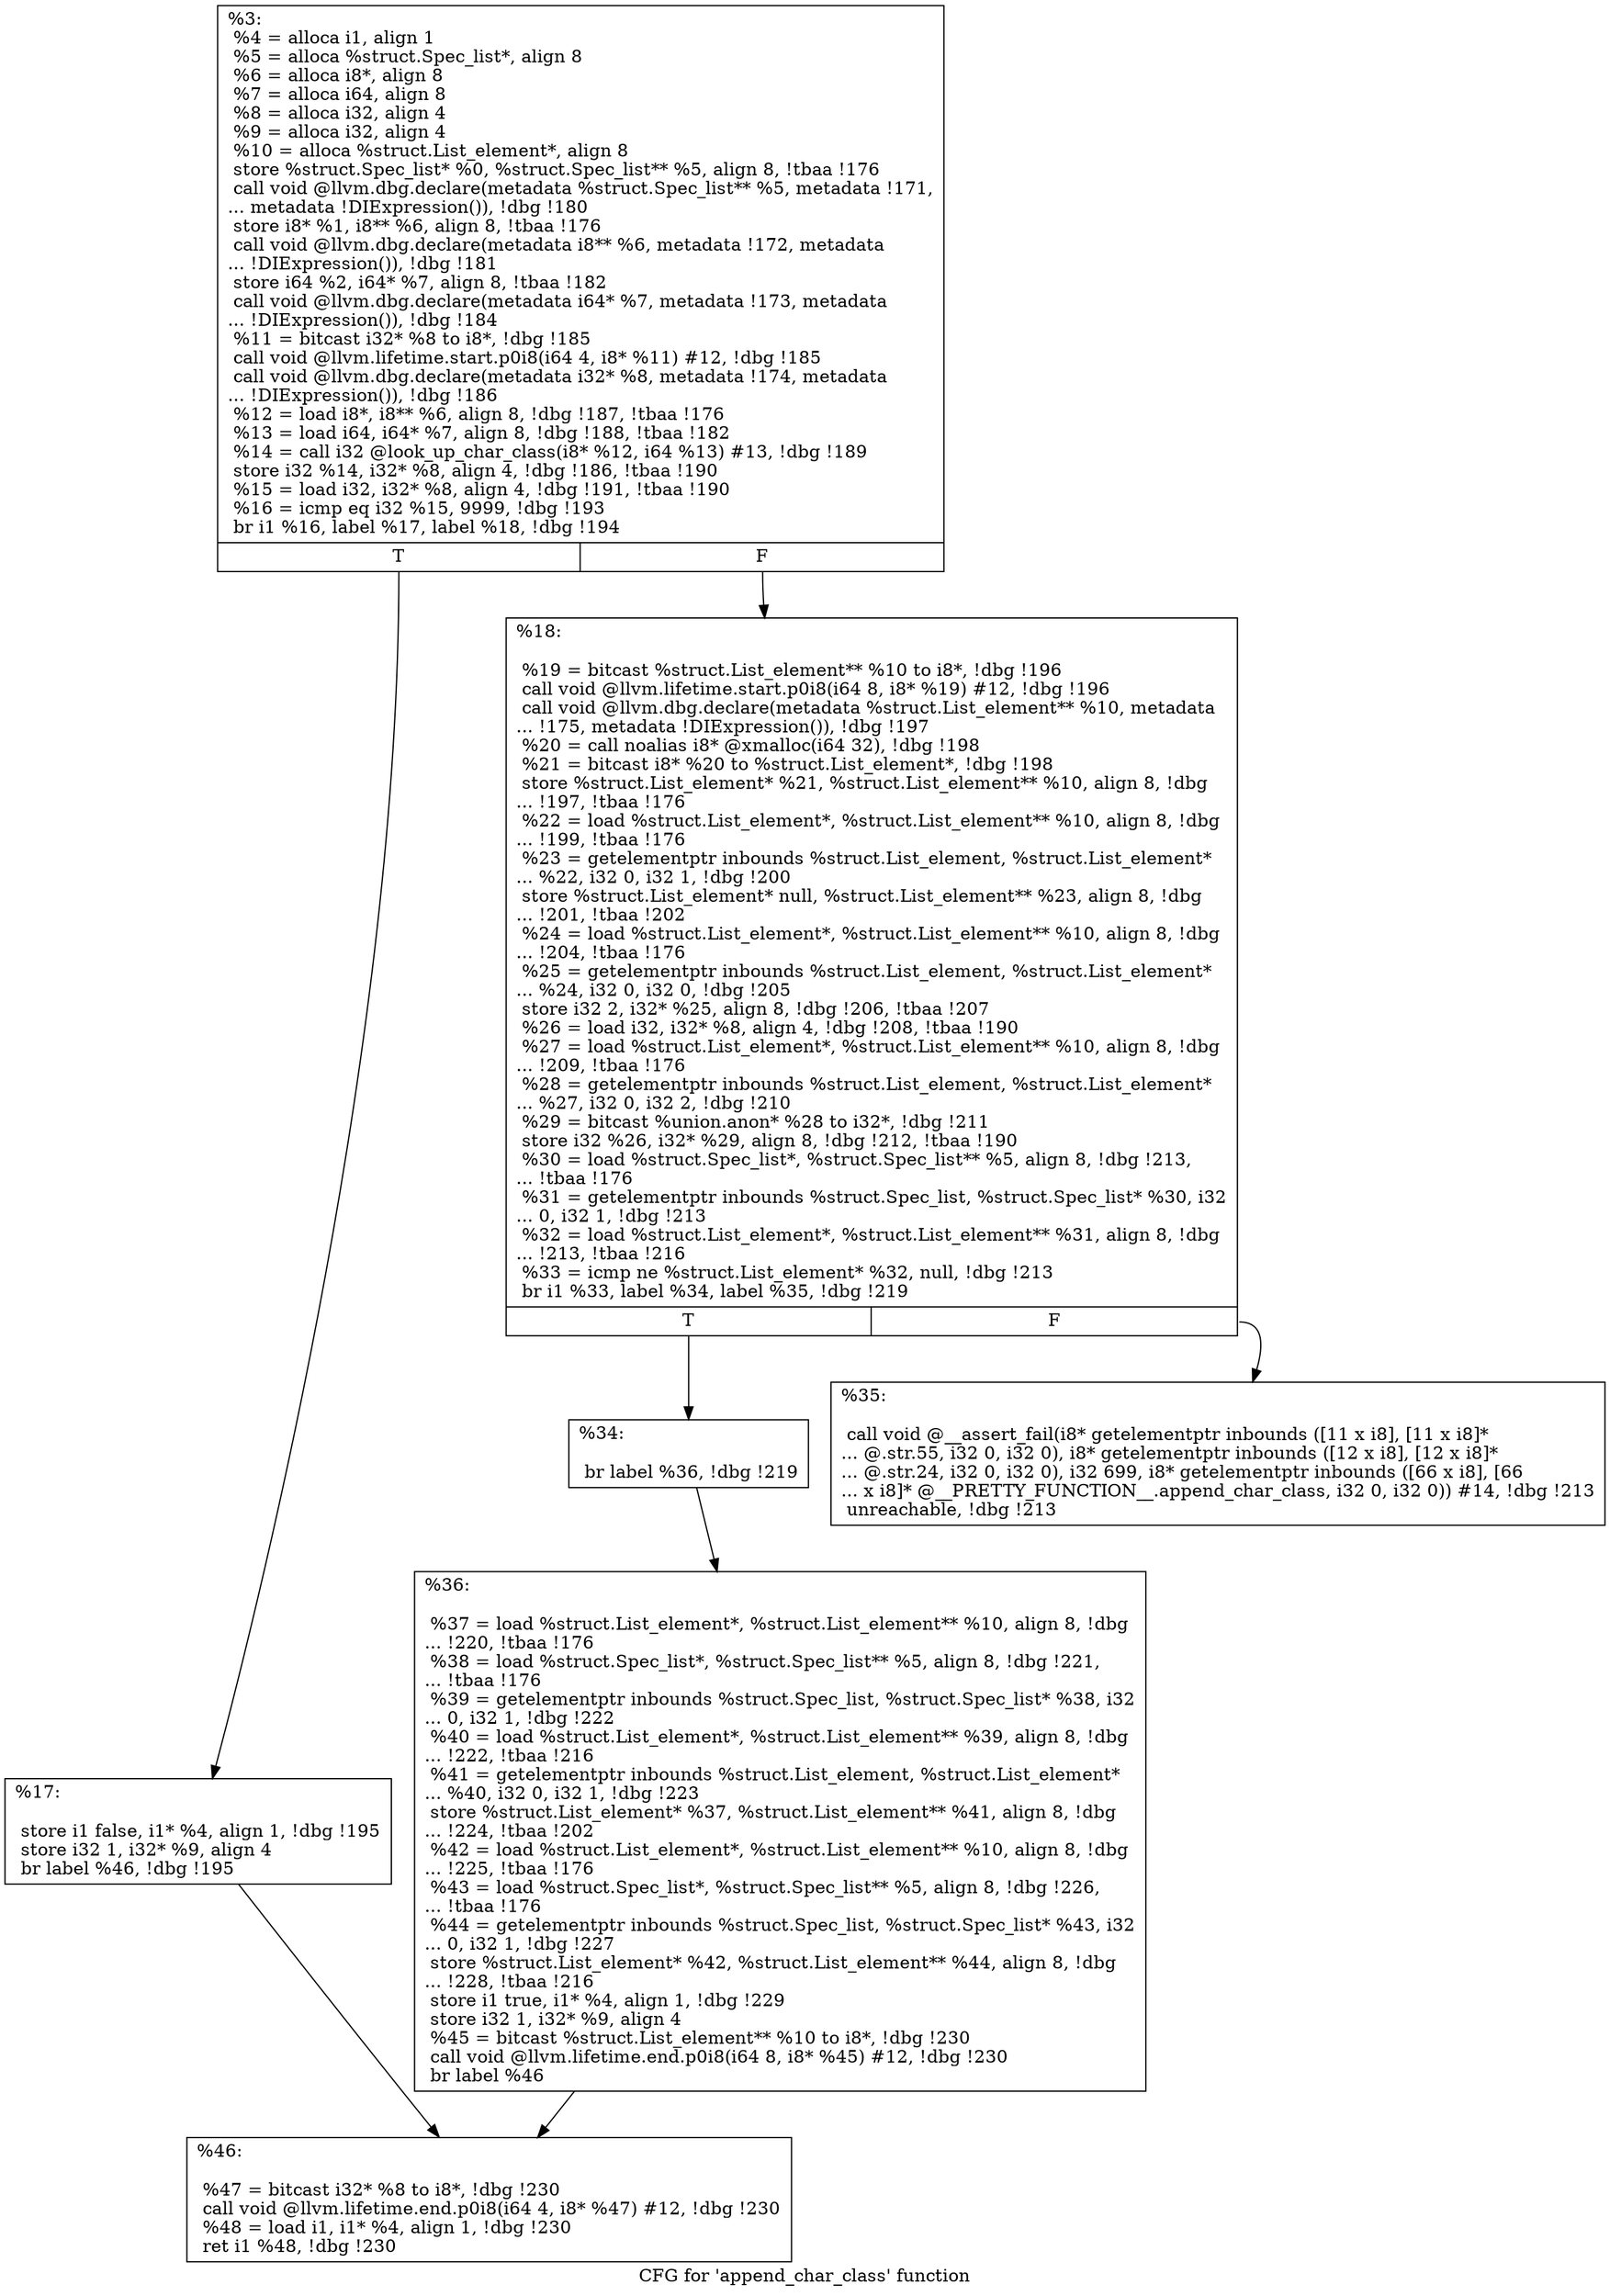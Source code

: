 digraph "CFG for 'append_char_class' function" {
	label="CFG for 'append_char_class' function";

	Node0x139f640 [shape=record,label="{%3:\l  %4 = alloca i1, align 1\l  %5 = alloca %struct.Spec_list*, align 8\l  %6 = alloca i8*, align 8\l  %7 = alloca i64, align 8\l  %8 = alloca i32, align 4\l  %9 = alloca i32, align 4\l  %10 = alloca %struct.List_element*, align 8\l  store %struct.Spec_list* %0, %struct.Spec_list** %5, align 8, !tbaa !176\l  call void @llvm.dbg.declare(metadata %struct.Spec_list** %5, metadata !171,\l... metadata !DIExpression()), !dbg !180\l  store i8* %1, i8** %6, align 8, !tbaa !176\l  call void @llvm.dbg.declare(metadata i8** %6, metadata !172, metadata\l... !DIExpression()), !dbg !181\l  store i64 %2, i64* %7, align 8, !tbaa !182\l  call void @llvm.dbg.declare(metadata i64* %7, metadata !173, metadata\l... !DIExpression()), !dbg !184\l  %11 = bitcast i32* %8 to i8*, !dbg !185\l  call void @llvm.lifetime.start.p0i8(i64 4, i8* %11) #12, !dbg !185\l  call void @llvm.dbg.declare(metadata i32* %8, metadata !174, metadata\l... !DIExpression()), !dbg !186\l  %12 = load i8*, i8** %6, align 8, !dbg !187, !tbaa !176\l  %13 = load i64, i64* %7, align 8, !dbg !188, !tbaa !182\l  %14 = call i32 @look_up_char_class(i8* %12, i64 %13) #13, !dbg !189\l  store i32 %14, i32* %8, align 4, !dbg !186, !tbaa !190\l  %15 = load i32, i32* %8, align 4, !dbg !191, !tbaa !190\l  %16 = icmp eq i32 %15, 9999, !dbg !193\l  br i1 %16, label %17, label %18, !dbg !194\l|{<s0>T|<s1>F}}"];
	Node0x139f640:s0 -> Node0x139f6d0;
	Node0x139f640:s1 -> Node0x139f720;
	Node0x139f6d0 [shape=record,label="{%17:\l\l  store i1 false, i1* %4, align 1, !dbg !195\l  store i32 1, i32* %9, align 4\l  br label %46, !dbg !195\l}"];
	Node0x139f6d0 -> Node0x139f860;
	Node0x139f720 [shape=record,label="{%18:\l\l  %19 = bitcast %struct.List_element** %10 to i8*, !dbg !196\l  call void @llvm.lifetime.start.p0i8(i64 8, i8* %19) #12, !dbg !196\l  call void @llvm.dbg.declare(metadata %struct.List_element** %10, metadata\l... !175, metadata !DIExpression()), !dbg !197\l  %20 = call noalias i8* @xmalloc(i64 32), !dbg !198\l  %21 = bitcast i8* %20 to %struct.List_element*, !dbg !198\l  store %struct.List_element* %21, %struct.List_element** %10, align 8, !dbg\l... !197, !tbaa !176\l  %22 = load %struct.List_element*, %struct.List_element** %10, align 8, !dbg\l... !199, !tbaa !176\l  %23 = getelementptr inbounds %struct.List_element, %struct.List_element*\l... %22, i32 0, i32 1, !dbg !200\l  store %struct.List_element* null, %struct.List_element** %23, align 8, !dbg\l... !201, !tbaa !202\l  %24 = load %struct.List_element*, %struct.List_element** %10, align 8, !dbg\l... !204, !tbaa !176\l  %25 = getelementptr inbounds %struct.List_element, %struct.List_element*\l... %24, i32 0, i32 0, !dbg !205\l  store i32 2, i32* %25, align 8, !dbg !206, !tbaa !207\l  %26 = load i32, i32* %8, align 4, !dbg !208, !tbaa !190\l  %27 = load %struct.List_element*, %struct.List_element** %10, align 8, !dbg\l... !209, !tbaa !176\l  %28 = getelementptr inbounds %struct.List_element, %struct.List_element*\l... %27, i32 0, i32 2, !dbg !210\l  %29 = bitcast %union.anon* %28 to i32*, !dbg !211\l  store i32 %26, i32* %29, align 8, !dbg !212, !tbaa !190\l  %30 = load %struct.Spec_list*, %struct.Spec_list** %5, align 8, !dbg !213,\l... !tbaa !176\l  %31 = getelementptr inbounds %struct.Spec_list, %struct.Spec_list* %30, i32\l... 0, i32 1, !dbg !213\l  %32 = load %struct.List_element*, %struct.List_element** %31, align 8, !dbg\l... !213, !tbaa !216\l  %33 = icmp ne %struct.List_element* %32, null, !dbg !213\l  br i1 %33, label %34, label %35, !dbg !219\l|{<s0>T|<s1>F}}"];
	Node0x139f720:s0 -> Node0x139f770;
	Node0x139f720:s1 -> Node0x139f7c0;
	Node0x139f770 [shape=record,label="{%34:\l\l  br label %36, !dbg !219\l}"];
	Node0x139f770 -> Node0x139f810;
	Node0x139f7c0 [shape=record,label="{%35:\l\l  call void @__assert_fail(i8* getelementptr inbounds ([11 x i8], [11 x i8]*\l... @.str.55, i32 0, i32 0), i8* getelementptr inbounds ([12 x i8], [12 x i8]*\l... @.str.24, i32 0, i32 0), i32 699, i8* getelementptr inbounds ([66 x i8], [66\l... x i8]* @__PRETTY_FUNCTION__.append_char_class, i32 0, i32 0)) #14, !dbg !213\l  unreachable, !dbg !213\l}"];
	Node0x139f810 [shape=record,label="{%36:\l\l  %37 = load %struct.List_element*, %struct.List_element** %10, align 8, !dbg\l... !220, !tbaa !176\l  %38 = load %struct.Spec_list*, %struct.Spec_list** %5, align 8, !dbg !221,\l... !tbaa !176\l  %39 = getelementptr inbounds %struct.Spec_list, %struct.Spec_list* %38, i32\l... 0, i32 1, !dbg !222\l  %40 = load %struct.List_element*, %struct.List_element** %39, align 8, !dbg\l... !222, !tbaa !216\l  %41 = getelementptr inbounds %struct.List_element, %struct.List_element*\l... %40, i32 0, i32 1, !dbg !223\l  store %struct.List_element* %37, %struct.List_element** %41, align 8, !dbg\l... !224, !tbaa !202\l  %42 = load %struct.List_element*, %struct.List_element** %10, align 8, !dbg\l... !225, !tbaa !176\l  %43 = load %struct.Spec_list*, %struct.Spec_list** %5, align 8, !dbg !226,\l... !tbaa !176\l  %44 = getelementptr inbounds %struct.Spec_list, %struct.Spec_list* %43, i32\l... 0, i32 1, !dbg !227\l  store %struct.List_element* %42, %struct.List_element** %44, align 8, !dbg\l... !228, !tbaa !216\l  store i1 true, i1* %4, align 1, !dbg !229\l  store i32 1, i32* %9, align 4\l  %45 = bitcast %struct.List_element** %10 to i8*, !dbg !230\l  call void @llvm.lifetime.end.p0i8(i64 8, i8* %45) #12, !dbg !230\l  br label %46\l}"];
	Node0x139f810 -> Node0x139f860;
	Node0x139f860 [shape=record,label="{%46:\l\l  %47 = bitcast i32* %8 to i8*, !dbg !230\l  call void @llvm.lifetime.end.p0i8(i64 4, i8* %47) #12, !dbg !230\l  %48 = load i1, i1* %4, align 1, !dbg !230\l  ret i1 %48, !dbg !230\l}"];
}
